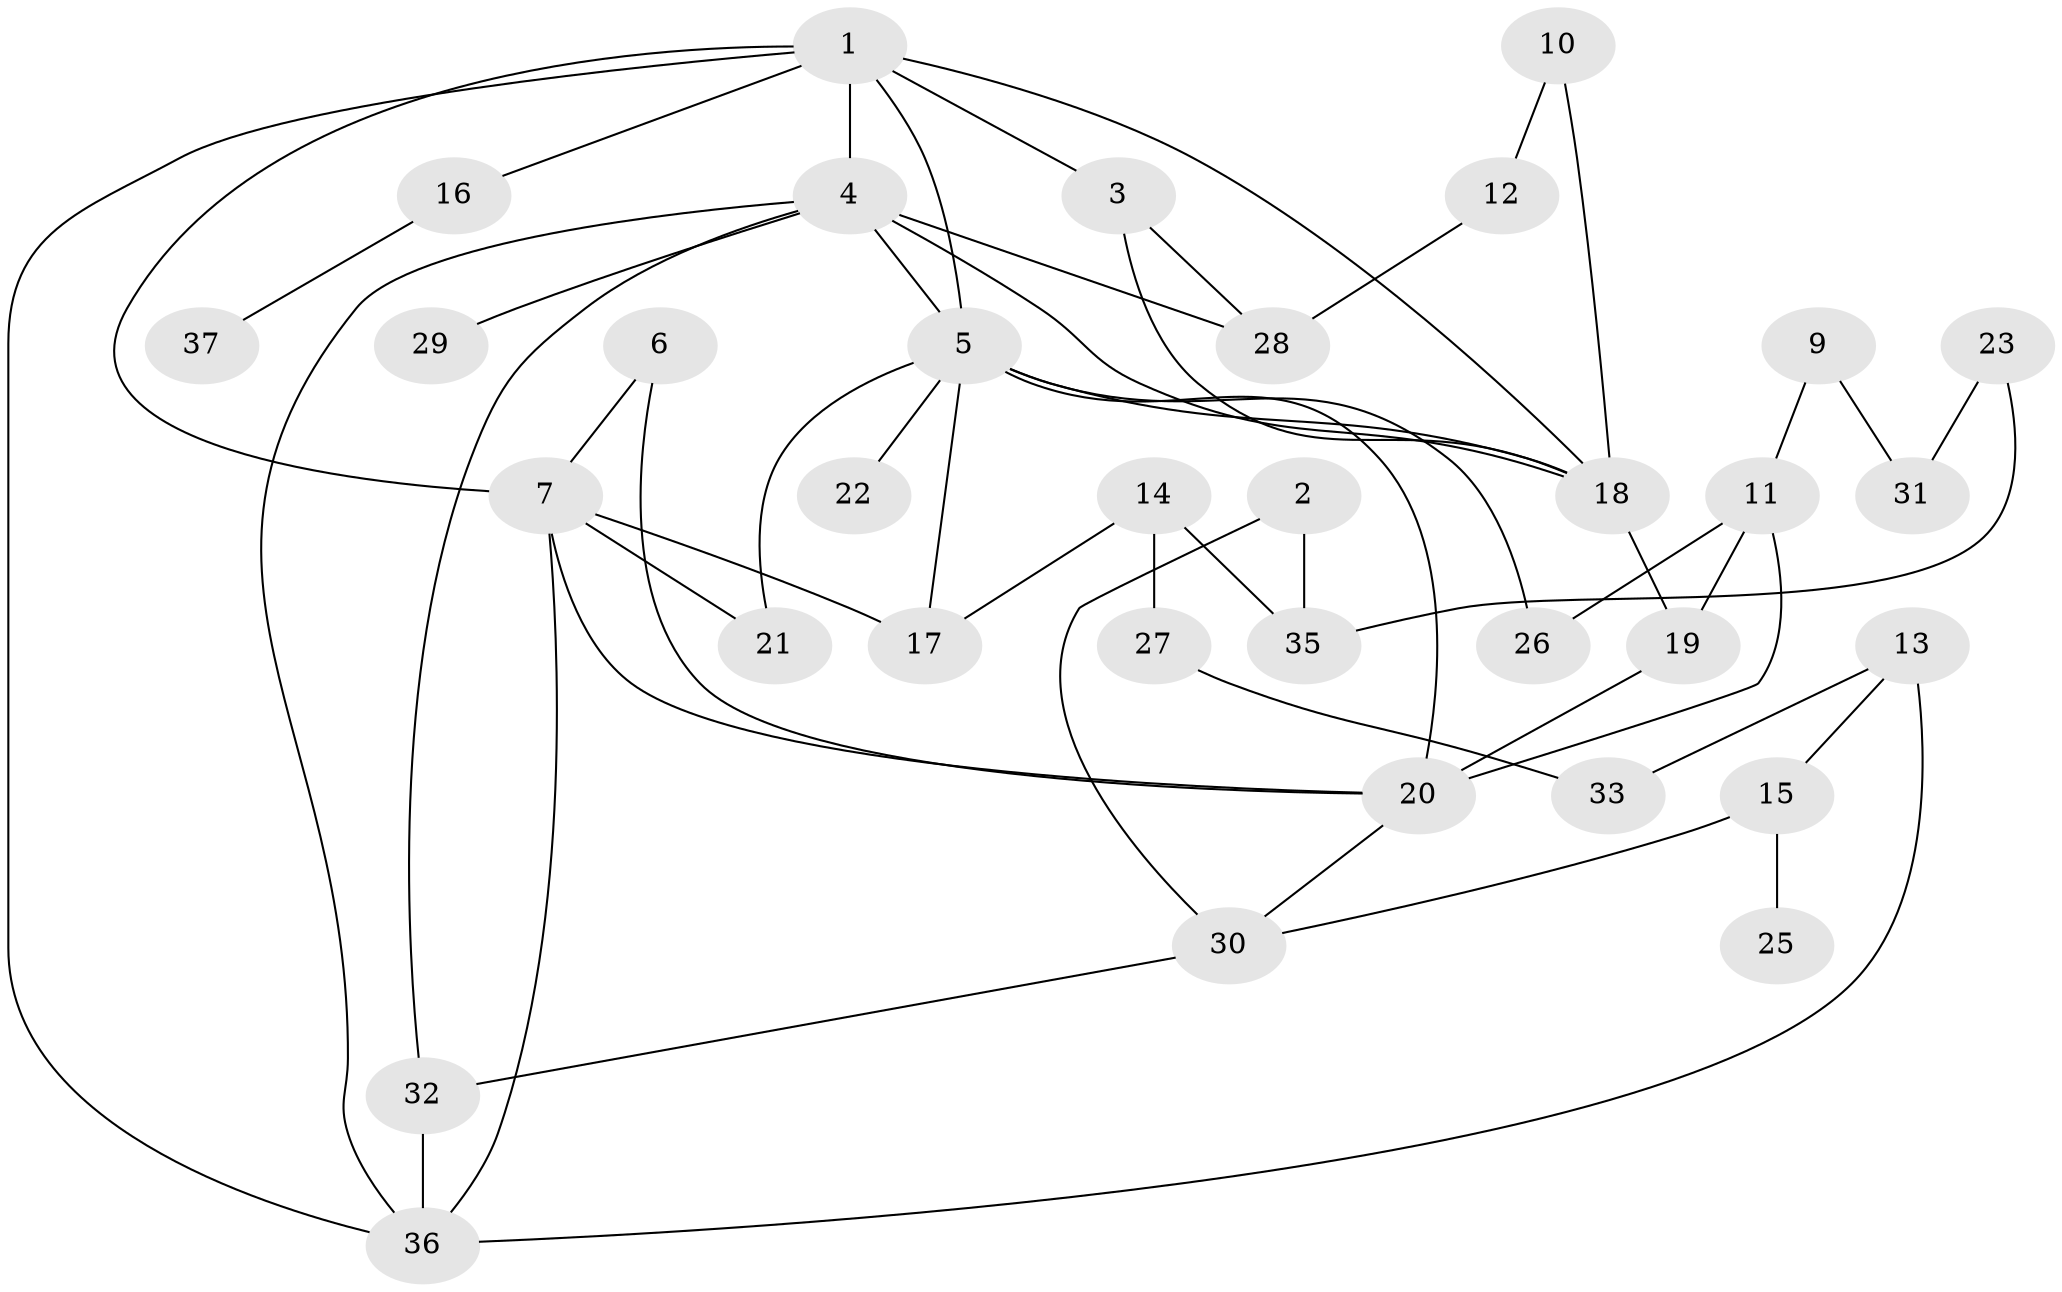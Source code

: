 // original degree distribution, {5: 0.0684931506849315, 2: 0.273972602739726, 3: 0.2602739726027397, 4: 0.1232876712328767, 6: 0.0410958904109589, 1: 0.1780821917808219, 0: 0.0410958904109589, 7: 0.0136986301369863}
// Generated by graph-tools (version 1.1) at 2025/33/03/09/25 02:33:32]
// undirected, 34 vertices, 54 edges
graph export_dot {
graph [start="1"]
  node [color=gray90,style=filled];
  1;
  2;
  3;
  4;
  5;
  6;
  7;
  9;
  10;
  11;
  12;
  13;
  14;
  15;
  16;
  17;
  18;
  19;
  20;
  21;
  22;
  23;
  25;
  26;
  27;
  28;
  29;
  30;
  31;
  32;
  33;
  35;
  36;
  37;
  1 -- 3 [weight=2.0];
  1 -- 4 [weight=2.0];
  1 -- 5 [weight=1.0];
  1 -- 7 [weight=1.0];
  1 -- 16 [weight=1.0];
  1 -- 18 [weight=1.0];
  1 -- 36 [weight=1.0];
  2 -- 30 [weight=1.0];
  2 -- 35 [weight=1.0];
  3 -- 18 [weight=1.0];
  3 -- 28 [weight=1.0];
  4 -- 5 [weight=1.0];
  4 -- 18 [weight=2.0];
  4 -- 28 [weight=1.0];
  4 -- 29 [weight=2.0];
  4 -- 32 [weight=1.0];
  4 -- 36 [weight=1.0];
  5 -- 17 [weight=2.0];
  5 -- 18 [weight=1.0];
  5 -- 20 [weight=2.0];
  5 -- 21 [weight=1.0];
  5 -- 22 [weight=1.0];
  5 -- 26 [weight=1.0];
  6 -- 7 [weight=1.0];
  6 -- 20 [weight=1.0];
  7 -- 17 [weight=1.0];
  7 -- 20 [weight=1.0];
  7 -- 21 [weight=1.0];
  7 -- 36 [weight=1.0];
  9 -- 11 [weight=1.0];
  9 -- 31 [weight=1.0];
  10 -- 12 [weight=1.0];
  10 -- 18 [weight=1.0];
  11 -- 19 [weight=1.0];
  11 -- 20 [weight=1.0];
  11 -- 26 [weight=1.0];
  12 -- 28 [weight=1.0];
  13 -- 15 [weight=1.0];
  13 -- 33 [weight=1.0];
  13 -- 36 [weight=1.0];
  14 -- 17 [weight=1.0];
  14 -- 27 [weight=1.0];
  14 -- 35 [weight=1.0];
  15 -- 25 [weight=1.0];
  15 -- 30 [weight=1.0];
  16 -- 37 [weight=1.0];
  18 -- 19 [weight=1.0];
  19 -- 20 [weight=1.0];
  20 -- 30 [weight=1.0];
  23 -- 31 [weight=1.0];
  23 -- 35 [weight=1.0];
  27 -- 33 [weight=1.0];
  30 -- 32 [weight=1.0];
  32 -- 36 [weight=1.0];
}
